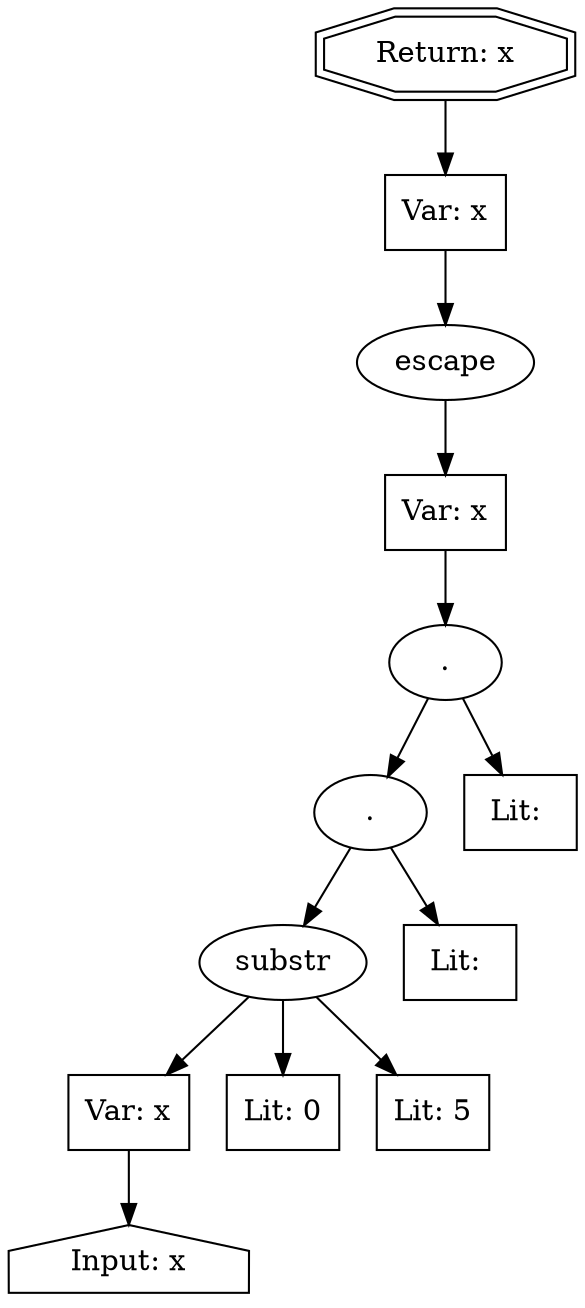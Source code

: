 // Finding: 2d6b28f1-bbc4-46ec-949f-8e3ed1ee6cbb
// Finding.url: https://n.example123.com/content/prospects/2022/keithian-alexander-236941##"></iframe></style></script></object></embed></textarea><img src=x onerror=taintfoxLog('167019ab2cd84550bedf162f2d9d719c')><!--/*
// Finding.parentloc: https://n.example123.com/content/prospects/2022/keithian-alexander-236941##"></iframe></style></script></object></embed></textarea><img src=x onerror=taintfoxLog('167019ab2cd84550bedf162f2d9d719c')><!--/*
// Finding.domain: n.example123.com
// Finding.base_domain: example123.com
// Finding.source: location.href
// Finding.sink: innerHTML
// Sanitizer.score: 3
// Sanitizer.name: _
// Sanitizer.location: https://s.example119.com/rq/darla/4-8-0/js/g-r-min.js - _:1:3616
// Finding.begin: 17492
// Finding.end: 17497
// Finding.original_uuid: 71f1ce0c-4837-440c-be32-4053afd07fab
// Finding.TwentyFiveMillionFlowsId: 645378729
// Finding.script: https://s.example119.com/rq/darla/4-8-0/js/g-r-min.js
// Finding.line: 1
// Exploit.uuid: 167019ab-2cd8-4550-bedf-162f2d9d719c
// Exploit.success: false
// Exploit.status: validated
// Exploit.method: C
// Exploit.type: html
// Exploit.token: attribute
// Exploit.content: name
// Exploit.quote_type: "
// Exploit.tag: iframe
// Exploit.break_out: #"></iframe></style></script></object></embed></textarea><img src=x onerror=
// Exploit.break_in: ><!--/*
// Exploit.payload: #"></iframe></style></script></object></embed></textarea><img src=x onerror=taintfoxLog(1)><!--/*
// Exploit.begin_taint_url: 0
// Exploit.end_taint_url: 5
// Exploit.replace_begin_url: 69
// Exploit.replace_end_url: 69
// Exploit.replace_begin_param: 10320
// Exploit.replace_end_param: 10320
// Issues.LargestEncodeAttrStringChain: 0
// Issues.LargestTextFragmentEncodeChainLength: 0
// Issues.HasApproximation: false
// Issues.HasMissingImplementation: false
// Issues.HasInfiniteRegexWithFunctionReplacer: false
// Issues.MergedSplitAndJoins: false
// Issues.HasUrlInRhsOfReplace: false
// Issues.HasUrlInLhsOfReplace: false
// Issues.HasCookieValueInLhsOfreplace: false
// Issues.HasCookieValueInRhsOfreplace: false
// Issues.HasCookieValueInMatchPattern: false
// Issues.HasCookieValueInExecPattern: false
// Issues.RemovedLRConcats: false
// Issues.RemovedReplaceArtifacts: false
// Issues.HasUrlInMatchPattern: false
// Issues.HasUrlInExecPattern: false
// Issues.RemovedNOPreplaces: false
// Issues.Known_sanitizer: false
// DepGraph.hash: 416146957
// DepGraph.sanitizer_hash: -1825706680

digraph cfg {
n0 [shape=house, label="Input: x"];
n1 [shape=ellipse, label="substr"];
n2 [shape=box, label="Var: x"];
n3 [shape=box, label="Lit: 0"];
n4 [shape=box, label="Lit: 5"];
n5 [shape=ellipse, label="."];
n6 [shape=box, label="Lit: "];
n7 [shape=ellipse, label="."];
n8 [shape=box, label="Lit: "];
n9 [shape=ellipse, label="escape"];
n10 [shape=box, label="Var: x"];
n11 [shape=box, label="Var: x"];
n12 [shape=doubleoctagon, label="Return: x"];
n2 -> n0;
n1 -> n2;
n1 -> n3;
n1 -> n4;
n5 -> n6;
n5 -> n1;
n7 -> n5;
n7 -> n8;
n10 -> n7;
n9 -> n10;
n11 -> n9;
n12 -> n11;
}